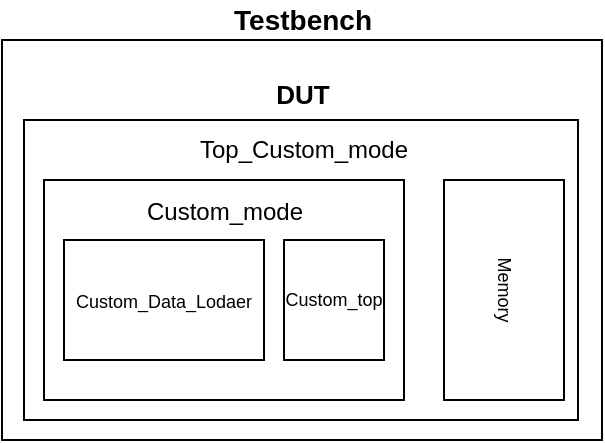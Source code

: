 <mxfile version="18.2.0" type="github">
  <diagram id="kBXkTjhK6l2UBuIaIMwI" name="Page-1">
    <mxGraphModel dx="1038" dy="547" grid="1" gridSize="10" guides="1" tooltips="1" connect="1" arrows="1" fold="1" page="1" pageScale="1" pageWidth="827" pageHeight="1169" math="0" shadow="0">
      <root>
        <mxCell id="0" />
        <mxCell id="1" parent="0" />
        <mxCell id="9mSxOqsvTG6Ii-46vUxE-7" value="" style="rounded=0;whiteSpace=wrap;html=1;fontSize=12;" parent="1" vertex="1">
          <mxGeometry x="239" y="140" width="300" height="200" as="geometry" />
        </mxCell>
        <mxCell id="9mSxOqsvTG6Ii-46vUxE-1" value="" style="rounded=0;whiteSpace=wrap;html=1;" parent="1" vertex="1">
          <mxGeometry x="250" y="180" width="277" height="150" as="geometry" />
        </mxCell>
        <mxCell id="9mSxOqsvTG6Ii-46vUxE-2" value="" style="rounded=0;whiteSpace=wrap;html=1;" parent="1" vertex="1">
          <mxGeometry x="260" y="210" width="180" height="110" as="geometry" />
        </mxCell>
        <mxCell id="9mSxOqsvTG6Ii-46vUxE-3" value="&lt;font style=&quot;font-size: 9px;&quot;&gt;Custom_Data_Lodaer&lt;/font&gt;" style="rounded=0;whiteSpace=wrap;html=1;" parent="1" vertex="1">
          <mxGeometry x="270" y="240" width="100" height="60" as="geometry" />
        </mxCell>
        <mxCell id="9mSxOqsvTG6Ii-46vUxE-4" value="Custom_top" style="rounded=0;whiteSpace=wrap;html=1;fontSize=9;" parent="1" vertex="1">
          <mxGeometry x="380" y="240" width="50" height="60" as="geometry" />
        </mxCell>
        <mxCell id="9mSxOqsvTG6Ii-46vUxE-5" value="Memory" style="rounded=0;whiteSpace=wrap;html=1;fontSize=9;rotation=90;" parent="1" vertex="1">
          <mxGeometry x="435" y="235" width="110" height="60" as="geometry" />
        </mxCell>
        <mxCell id="9mSxOqsvTG6Ii-46vUxE-6" value="&lt;font style=&quot;font-size: 12px;&quot;&gt;Top_Custom_mode&lt;/font&gt;" style="text;html=1;strokeColor=none;fillColor=none;align=center;verticalAlign=middle;whiteSpace=wrap;rounded=0;fontSize=9;" parent="1" vertex="1">
          <mxGeometry x="360" y="180" width="60" height="30" as="geometry" />
        </mxCell>
        <mxCell id="9mSxOqsvTG6Ii-46vUxE-9" value="&lt;font style=&quot;font-size: 13px;&quot;&gt;&lt;b&gt;DUT&lt;/b&gt;&lt;/font&gt;" style="text;html=1;align=center;verticalAlign=middle;resizable=0;points=[];autosize=1;strokeColor=none;fillColor=none;fontSize=12;" parent="1" vertex="1">
          <mxGeometry x="368.5" y="157" width="40" height="20" as="geometry" />
        </mxCell>
        <mxCell id="9mSxOqsvTG6Ii-46vUxE-10" value="&lt;font style=&quot;font-size: 14px;&quot;&gt;&lt;b&gt;Testbench&lt;/b&gt;&lt;/font&gt;" style="text;html=1;align=center;verticalAlign=middle;resizable=0;points=[];autosize=1;strokeColor=none;fillColor=none;fontSize=13;" parent="1" vertex="1">
          <mxGeometry x="348.5" y="120" width="80" height="20" as="geometry" />
        </mxCell>
        <mxCell id="meF1HEoKlNyCjNoRYFjA-1" value="&lt;font style=&quot;font-size: 12px;&quot;&gt;Custom_mode&lt;/font&gt;" style="text;html=1;align=center;verticalAlign=middle;resizable=0;points=[];autosize=1;strokeColor=none;fillColor=none;fontSize=14;" vertex="1" parent="1">
          <mxGeometry x="305" y="215" width="90" height="20" as="geometry" />
        </mxCell>
      </root>
    </mxGraphModel>
  </diagram>
</mxfile>
